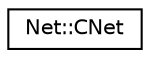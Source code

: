digraph "Graphical Class Hierarchy"
{
  edge [fontname="Helvetica",fontsize="10",labelfontname="Helvetica",labelfontsize="10"];
  node [fontname="Helvetica",fontsize="10",shape=record];
  rankdir="LR";
  Node0 [label="Net::CNet",height=0.2,width=0.4,color="black", fillcolor="white", style="filled",URL="$class_net_1_1_c_net.html",tooltip="Server initialization class. "];
}
